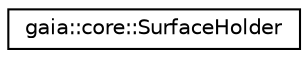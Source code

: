 digraph G
{
  edge [fontname="Helvetica",fontsize="10",labelfontname="Helvetica",labelfontsize="10"];
  node [fontname="Helvetica",fontsize="10",shape=record];
  rankdir=LR;
  Node1 [label="gaia::core::SurfaceHolder",height=0.2,width=0.4,color="black", fillcolor="white", style="filled",URL="$da/da3/classgaia_1_1core_1_1_surface_holder.html"];
}
